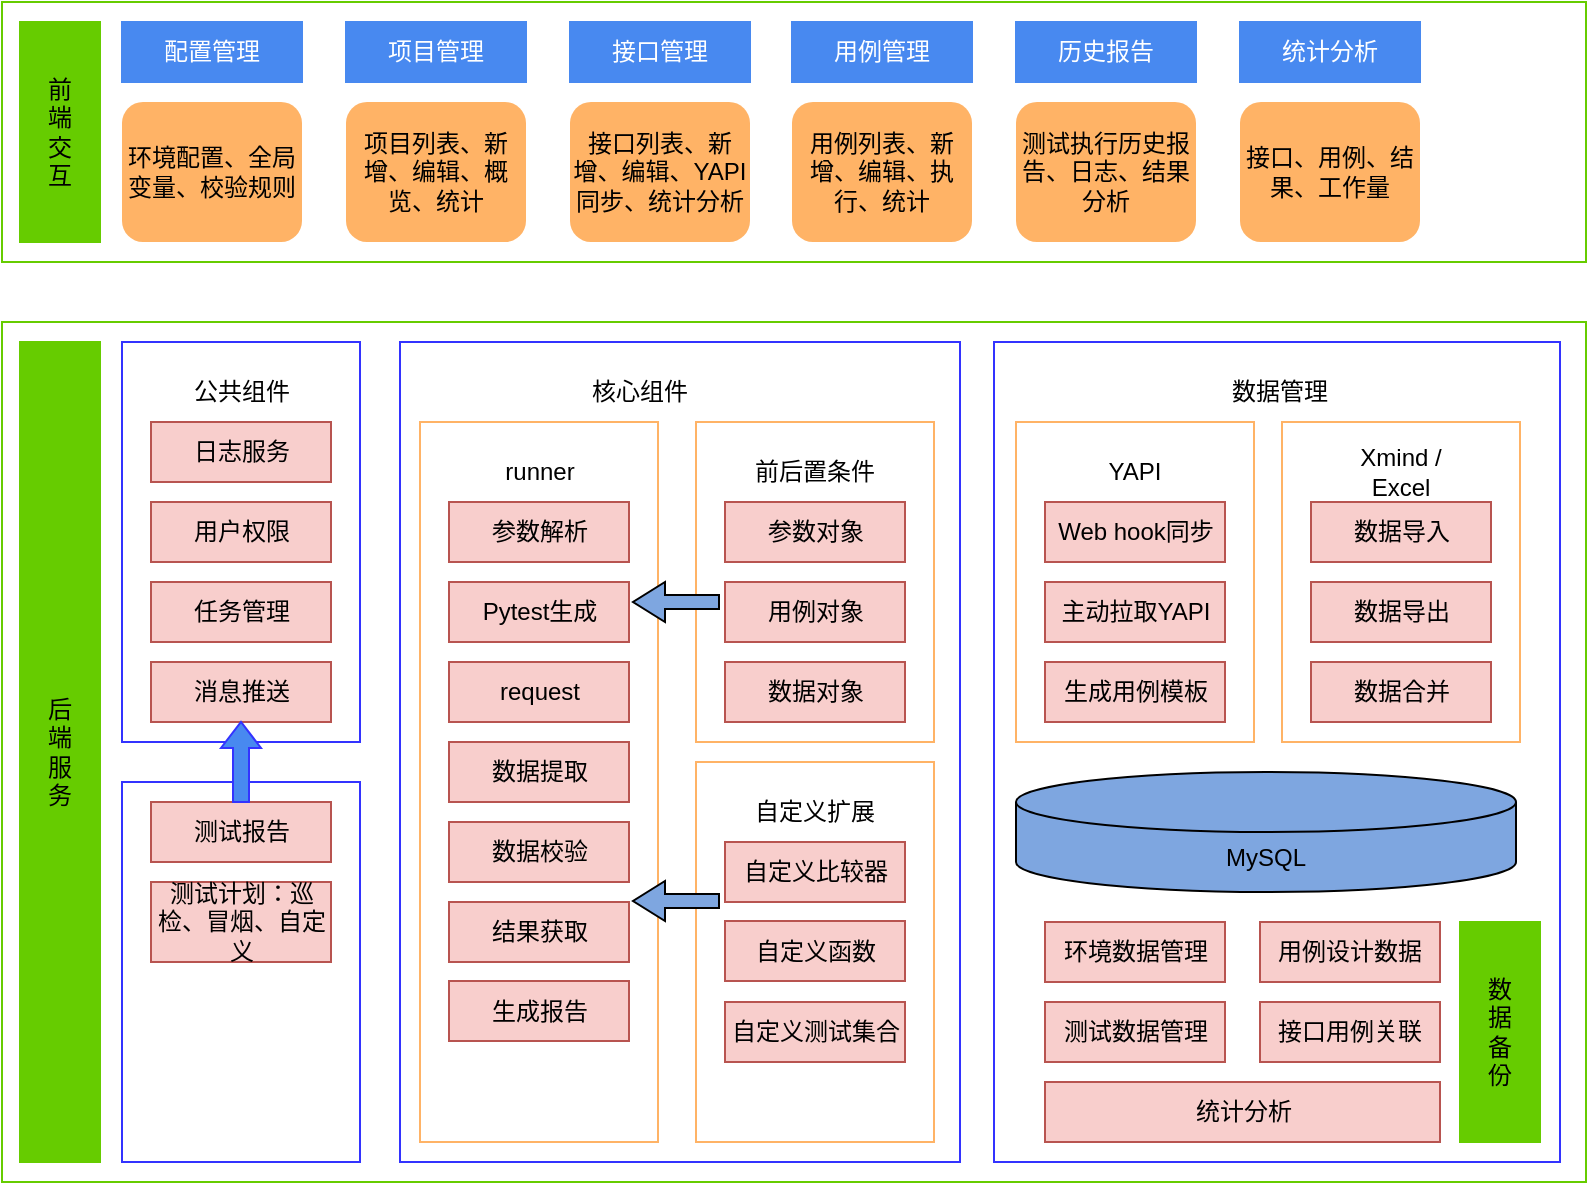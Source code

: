 <mxfile version="17.4.2" type="device"><diagram id="GexaiPbdIr_UlU-FSNs4" name="第 1 页"><mxGraphModel dx="1102" dy="865" grid="1" gridSize="10" guides="1" tooltips="1" connect="1" arrows="1" fold="1" page="1" pageScale="1" pageWidth="827" pageHeight="1169" math="0" shadow="0"><root><mxCell id="0"/><mxCell id="1" parent="0"/><mxCell id="gwuKZGX2JVdiMJvNUQ3L-1" value="" style="rounded=0;whiteSpace=wrap;html=1;strokeColor=#66CC00;" parent="1" vertex="1"><mxGeometry x="18" y="80" width="792" height="130" as="geometry"/></mxCell><mxCell id="gwuKZGX2JVdiMJvNUQ3L-2" value="前&lt;br&gt;端&lt;br&gt;交&lt;br&gt;互" style="rounded=0;whiteSpace=wrap;html=1;strokeColor=#66CC00;portConstraintRotation=0;horizontal=1;fillColor=#66CC00;" parent="1" vertex="1"><mxGeometry x="27" y="90" width="40" height="110" as="geometry"/></mxCell><mxCell id="gwuKZGX2JVdiMJvNUQ3L-3" value="配置管理" style="rounded=0;whiteSpace=wrap;html=1;strokeColor=#4889F0;fillColor=#4889F0;fontColor=#FFFFFF;" parent="1" vertex="1"><mxGeometry x="78" y="90" width="90" height="30" as="geometry"/></mxCell><mxCell id="gwuKZGX2JVdiMJvNUQ3L-8" value="环境配置、全局变量、校验规则" style="rounded=1;whiteSpace=wrap;html=1;strokeColor=none;fillColor=#FFB366;" parent="1" vertex="1"><mxGeometry x="78" y="130" width="90" height="70" as="geometry"/></mxCell><mxCell id="gwuKZGX2JVdiMJvNUQ3L-9" value="项目管理" style="rounded=0;whiteSpace=wrap;html=1;strokeColor=#4889F0;fillColor=#4889F0;fontColor=#FFFFFF;" parent="1" vertex="1"><mxGeometry x="190" y="90" width="90" height="30" as="geometry"/></mxCell><mxCell id="gwuKZGX2JVdiMJvNUQ3L-10" value="项目列表、新增、编辑、概览、统计" style="rounded=1;whiteSpace=wrap;html=1;strokeColor=none;fillColor=#FFB366;" parent="1" vertex="1"><mxGeometry x="190" y="130" width="90" height="70" as="geometry"/></mxCell><mxCell id="gwuKZGX2JVdiMJvNUQ3L-11" value="接口管理" style="rounded=0;whiteSpace=wrap;html=1;strokeColor=#4889F0;fillColor=#4889F0;fontColor=#FFFFFF;" parent="1" vertex="1"><mxGeometry x="302" y="90" width="90" height="30" as="geometry"/></mxCell><mxCell id="gwuKZGX2JVdiMJvNUQ3L-13" value="用例管理" style="rounded=0;whiteSpace=wrap;html=1;strokeColor=#4889F0;fillColor=#4889F0;fontColor=#FFFFFF;" parent="1" vertex="1"><mxGeometry x="413" y="90" width="90" height="30" as="geometry"/></mxCell><mxCell id="gwuKZGX2JVdiMJvNUQ3L-15" value="历史报告" style="rounded=0;whiteSpace=wrap;html=1;strokeColor=#4889F0;fillColor=#4889F0;fontColor=#FFFFFF;" parent="1" vertex="1"><mxGeometry x="525" y="90" width="90" height="30" as="geometry"/></mxCell><mxCell id="gwuKZGX2JVdiMJvNUQ3L-17" value="统计分析" style="rounded=0;whiteSpace=wrap;html=1;strokeColor=#4889F0;fillColor=#4889F0;fontColor=#FFFFFF;" parent="1" vertex="1"><mxGeometry x="637" y="90" width="90" height="30" as="geometry"/></mxCell><mxCell id="gwuKZGX2JVdiMJvNUQ3L-18" value="接口、用例、结果、工作量" style="rounded=1;whiteSpace=wrap;html=1;strokeColor=none;fillColor=#FFB366;" parent="1" vertex="1"><mxGeometry x="637" y="130" width="90" height="70" as="geometry"/></mxCell><mxCell id="gwuKZGX2JVdiMJvNUQ3L-31" value="接口列表、新增、编辑、YAPI同步、统计分析" style="rounded=1;whiteSpace=wrap;html=1;strokeColor=none;fillColor=#FFB366;" parent="1" vertex="1"><mxGeometry x="302" y="130" width="90" height="70" as="geometry"/></mxCell><mxCell id="gwuKZGX2JVdiMJvNUQ3L-32" value="用例列表、新增、编辑、执行、统计" style="rounded=1;whiteSpace=wrap;html=1;strokeColor=none;fillColor=#FFB366;" parent="1" vertex="1"><mxGeometry x="413" y="130" width="90" height="70" as="geometry"/></mxCell><mxCell id="gwuKZGX2JVdiMJvNUQ3L-33" value="测试执行历史报告、日志、结果分析" style="rounded=1;whiteSpace=wrap;html=1;strokeColor=none;fillColor=#FFB366;" parent="1" vertex="1"><mxGeometry x="525" y="130" width="90" height="70" as="geometry"/></mxCell><mxCell id="gwuKZGX2JVdiMJvNUQ3L-39" value="" style="rounded=0;whiteSpace=wrap;html=1;fontColor=#FFFFFF;strokeColor=#66CC00;fillColor=#FFFFFF;" parent="1" vertex="1"><mxGeometry x="18" y="240" width="792" height="430" as="geometry"/></mxCell><mxCell id="rN4jrN7rmqs28ets79qT-1" value="后&lt;br&gt;端&lt;br&gt;服&lt;br&gt;务" style="rounded=0;whiteSpace=wrap;html=1;strokeColor=#66CC00;portConstraintRotation=0;horizontal=1;fillColor=#66CC00;" vertex="1" parent="1"><mxGeometry x="27" y="250" width="40" height="410" as="geometry"/></mxCell><mxCell id="rN4jrN7rmqs28ets79qT-2" value="" style="rounded=0;whiteSpace=wrap;html=1;strokeColor=#3333FF;" vertex="1" parent="1"><mxGeometry x="78" y="250" width="119" height="200" as="geometry"/></mxCell><mxCell id="rN4jrN7rmqs28ets79qT-4" value="日志服务" style="rounded=0;whiteSpace=wrap;html=1;strokeColor=#b85450;fillColor=#f8cecc;" vertex="1" parent="1"><mxGeometry x="92.5" y="290" width="90" height="30" as="geometry"/></mxCell><mxCell id="rN4jrN7rmqs28ets79qT-6" value="公共组件" style="text;html=1;strokeColor=none;fillColor=none;align=center;verticalAlign=middle;whiteSpace=wrap;rounded=0;" vertex="1" parent="1"><mxGeometry x="107.5" y="260" width="60" height="30" as="geometry"/></mxCell><mxCell id="rN4jrN7rmqs28ets79qT-7" value="用户权限" style="rounded=0;whiteSpace=wrap;html=1;strokeColor=#b85450;fillColor=#f8cecc;" vertex="1" parent="1"><mxGeometry x="92.5" y="330" width="90" height="30" as="geometry"/></mxCell><mxCell id="rN4jrN7rmqs28ets79qT-8" value="任务管理" style="rounded=0;whiteSpace=wrap;html=1;strokeColor=#b85450;fillColor=#f8cecc;" vertex="1" parent="1"><mxGeometry x="92.5" y="370" width="90" height="30" as="geometry"/></mxCell><mxCell id="rN4jrN7rmqs28ets79qT-9" value="消息推送" style="rounded=0;whiteSpace=wrap;html=1;strokeColor=#b85450;fillColor=#f8cecc;" vertex="1" parent="1"><mxGeometry x="92.5" y="410" width="90" height="30" as="geometry"/></mxCell><mxCell id="rN4jrN7rmqs28ets79qT-10" value="" style="rounded=0;whiteSpace=wrap;html=1;strokeColor=#3333FF;" vertex="1" parent="1"><mxGeometry x="78" y="470" width="119" height="190" as="geometry"/></mxCell><mxCell id="rN4jrN7rmqs28ets79qT-12" value="测试报告" style="rounded=0;whiteSpace=wrap;html=1;strokeColor=#b85450;fillColor=#f8cecc;" vertex="1" parent="1"><mxGeometry x="92.5" y="480" width="90" height="30" as="geometry"/></mxCell><mxCell id="rN4jrN7rmqs28ets79qT-13" value="测试计划：巡检、冒烟、自定义" style="rounded=0;whiteSpace=wrap;html=1;strokeColor=#b85450;fillColor=#f8cecc;" vertex="1" parent="1"><mxGeometry x="92.5" y="520" width="90" height="40" as="geometry"/></mxCell><mxCell id="rN4jrN7rmqs28ets79qT-15" value="" style="html=1;shadow=0;dashed=0;align=center;verticalAlign=middle;shape=mxgraph.arrows2.arrow;dy=0.6;dx=13;direction=north;notch=0;strokeColor=#3333FF;fillColor=#4889F0;" vertex="1" parent="1"><mxGeometry x="127.5" y="440" width="20" height="40" as="geometry"/></mxCell><mxCell id="rN4jrN7rmqs28ets79qT-18" value="" style="rounded=0;whiteSpace=wrap;html=1;strokeColor=#3333FF;fillColor=none;" vertex="1" parent="1"><mxGeometry x="217" y="250" width="280" height="410" as="geometry"/></mxCell><mxCell id="rN4jrN7rmqs28ets79qT-20" value="" style="rounded=0;whiteSpace=wrap;html=1;strokeColor=#3333FF;fillColor=none;" vertex="1" parent="1"><mxGeometry x="514" y="250" width="283" height="410" as="geometry"/></mxCell><mxCell id="rN4jrN7rmqs28ets79qT-21" value="核心组件" style="text;html=1;strokeColor=none;fillColor=none;align=center;verticalAlign=middle;whiteSpace=wrap;rounded=0;" vertex="1" parent="1"><mxGeometry x="307" y="260" width="60" height="30" as="geometry"/></mxCell><mxCell id="rN4jrN7rmqs28ets79qT-22" value="数据管理" style="text;html=1;strokeColor=none;fillColor=none;align=center;verticalAlign=middle;whiteSpace=wrap;rounded=0;" vertex="1" parent="1"><mxGeometry x="627" y="260" width="60" height="30" as="geometry"/></mxCell><mxCell id="rN4jrN7rmqs28ets79qT-23" value="" style="rounded=0;whiteSpace=wrap;html=1;strokeColor=#FFB366;" vertex="1" parent="1"><mxGeometry x="227" y="290" width="119" height="360" as="geometry"/></mxCell><mxCell id="rN4jrN7rmqs28ets79qT-24" value="" style="rounded=0;whiteSpace=wrap;html=1;strokeColor=#FFB366;" vertex="1" parent="1"><mxGeometry x="365" y="290" width="119" height="160" as="geometry"/></mxCell><mxCell id="rN4jrN7rmqs28ets79qT-25" value="" style="rounded=0;whiteSpace=wrap;html=1;strokeColor=#FFB366;" vertex="1" parent="1"><mxGeometry x="365" y="460" width="119" height="190" as="geometry"/></mxCell><mxCell id="rN4jrN7rmqs28ets79qT-26" value="runner" style="text;html=1;strokeColor=none;fillColor=none;align=center;verticalAlign=middle;whiteSpace=wrap;rounded=0;" vertex="1" parent="1"><mxGeometry x="256.5" y="300" width="60" height="30" as="geometry"/></mxCell><mxCell id="rN4jrN7rmqs28ets79qT-27" value="前后置条件" style="text;html=1;strokeColor=none;fillColor=none;align=center;verticalAlign=middle;whiteSpace=wrap;rounded=0;" vertex="1" parent="1"><mxGeometry x="389.25" y="300" width="70.5" height="30" as="geometry"/></mxCell><mxCell id="rN4jrN7rmqs28ets79qT-29" value="参数解析" style="rounded=0;whiteSpace=wrap;html=1;strokeColor=#b85450;fillColor=#f8cecc;" vertex="1" parent="1"><mxGeometry x="241.5" y="330" width="90" height="30" as="geometry"/></mxCell><mxCell id="rN4jrN7rmqs28ets79qT-30" value="Pytest生成" style="rounded=0;whiteSpace=wrap;html=1;strokeColor=#b85450;fillColor=#f8cecc;" vertex="1" parent="1"><mxGeometry x="241.5" y="370" width="90" height="30" as="geometry"/></mxCell><mxCell id="rN4jrN7rmqs28ets79qT-31" value="request" style="rounded=0;whiteSpace=wrap;html=1;strokeColor=#b85450;fillColor=#f8cecc;" vertex="1" parent="1"><mxGeometry x="241.5" y="410" width="90" height="30" as="geometry"/></mxCell><mxCell id="rN4jrN7rmqs28ets79qT-32" value="数据提取" style="rounded=0;whiteSpace=wrap;html=1;strokeColor=#b85450;fillColor=#f8cecc;" vertex="1" parent="1"><mxGeometry x="241.5" y="450" width="90" height="30" as="geometry"/></mxCell><mxCell id="rN4jrN7rmqs28ets79qT-33" value="数据校验" style="rounded=0;whiteSpace=wrap;html=1;strokeColor=#b85450;fillColor=#f8cecc;" vertex="1" parent="1"><mxGeometry x="241.5" y="490" width="90" height="30" as="geometry"/></mxCell><mxCell id="rN4jrN7rmqs28ets79qT-34" value="结果获取" style="rounded=0;whiteSpace=wrap;html=1;strokeColor=#b85450;fillColor=#f8cecc;" vertex="1" parent="1"><mxGeometry x="241.5" y="530" width="90" height="30" as="geometry"/></mxCell><mxCell id="rN4jrN7rmqs28ets79qT-35" value="生成报告" style="rounded=0;whiteSpace=wrap;html=1;strokeColor=#b85450;fillColor=#f8cecc;" vertex="1" parent="1"><mxGeometry x="241.5" y="569.5" width="90" height="30" as="geometry"/></mxCell><mxCell id="rN4jrN7rmqs28ets79qT-36" value="参数对象" style="rounded=0;whiteSpace=wrap;html=1;strokeColor=#b85450;fillColor=#f8cecc;" vertex="1" parent="1"><mxGeometry x="379.5" y="330" width="90" height="30" as="geometry"/></mxCell><mxCell id="rN4jrN7rmqs28ets79qT-37" value="用例对象" style="rounded=0;whiteSpace=wrap;html=1;strokeColor=#b85450;fillColor=#f8cecc;" vertex="1" parent="1"><mxGeometry x="379.5" y="370" width="90" height="30" as="geometry"/></mxCell><mxCell id="rN4jrN7rmqs28ets79qT-38" value="数据对象" style="rounded=0;whiteSpace=wrap;html=1;strokeColor=#b85450;fillColor=#f8cecc;" vertex="1" parent="1"><mxGeometry x="379.5" y="410" width="90" height="30" as="geometry"/></mxCell><mxCell id="rN4jrN7rmqs28ets79qT-39" value="自定义扩展" style="text;html=1;strokeColor=none;fillColor=none;align=center;verticalAlign=middle;whiteSpace=wrap;rounded=0;" vertex="1" parent="1"><mxGeometry x="389.25" y="470" width="70.5" height="30" as="geometry"/></mxCell><mxCell id="rN4jrN7rmqs28ets79qT-40" value="自定义比较器" style="rounded=0;whiteSpace=wrap;html=1;strokeColor=#b85450;fillColor=#f8cecc;" vertex="1" parent="1"><mxGeometry x="379.5" y="500" width="90" height="30" as="geometry"/></mxCell><mxCell id="rN4jrN7rmqs28ets79qT-41" value="自定义函数" style="rounded=0;whiteSpace=wrap;html=1;strokeColor=#b85450;fillColor=#f8cecc;" vertex="1" parent="1"><mxGeometry x="379.5" y="539.5" width="90" height="30" as="geometry"/></mxCell><mxCell id="rN4jrN7rmqs28ets79qT-42" value="自定义测试集合" style="rounded=0;whiteSpace=wrap;html=1;strokeColor=#b85450;fillColor=#f8cecc;" vertex="1" parent="1"><mxGeometry x="379.5" y="580" width="90" height="30" as="geometry"/></mxCell><mxCell id="rN4jrN7rmqs28ets79qT-44" value="" style="rounded=0;whiteSpace=wrap;html=1;strokeColor=#FFB366;" vertex="1" parent="1"><mxGeometry x="525" y="290" width="119" height="160" as="geometry"/></mxCell><mxCell id="rN4jrN7rmqs28ets79qT-45" value="YAPI" style="text;html=1;strokeColor=none;fillColor=none;align=center;verticalAlign=middle;whiteSpace=wrap;rounded=0;" vertex="1" parent="1"><mxGeometry x="549.25" y="300" width="70.5" height="30" as="geometry"/></mxCell><mxCell id="rN4jrN7rmqs28ets79qT-46" value="Web hook同步" style="rounded=0;whiteSpace=wrap;html=1;strokeColor=#b85450;fillColor=#f8cecc;" vertex="1" parent="1"><mxGeometry x="539.5" y="330" width="90" height="30" as="geometry"/></mxCell><mxCell id="rN4jrN7rmqs28ets79qT-47" value="主动拉取YAPI" style="rounded=0;whiteSpace=wrap;html=1;strokeColor=#b85450;fillColor=#f8cecc;" vertex="1" parent="1"><mxGeometry x="539.5" y="370" width="90" height="30" as="geometry"/></mxCell><mxCell id="rN4jrN7rmqs28ets79qT-48" value="生成用例模板" style="rounded=0;whiteSpace=wrap;html=1;strokeColor=#b85450;fillColor=#f8cecc;" vertex="1" parent="1"><mxGeometry x="539.5" y="410" width="90" height="30" as="geometry"/></mxCell><mxCell id="rN4jrN7rmqs28ets79qT-49" value="" style="rounded=0;whiteSpace=wrap;html=1;strokeColor=#FFB366;" vertex="1" parent="1"><mxGeometry x="658" y="290" width="119" height="160" as="geometry"/></mxCell><mxCell id="rN4jrN7rmqs28ets79qT-50" value="Xmind / Excel" style="text;html=1;strokeColor=none;fillColor=none;align=center;verticalAlign=middle;whiteSpace=wrap;rounded=0;" vertex="1" parent="1"><mxGeometry x="682.25" y="300" width="70.5" height="30" as="geometry"/></mxCell><mxCell id="rN4jrN7rmqs28ets79qT-51" value="数据导入" style="rounded=0;whiteSpace=wrap;html=1;strokeColor=#b85450;fillColor=#f8cecc;" vertex="1" parent="1"><mxGeometry x="672.5" y="330" width="90" height="30" as="geometry"/></mxCell><mxCell id="rN4jrN7rmqs28ets79qT-52" value="数据导出" style="rounded=0;whiteSpace=wrap;html=1;strokeColor=#b85450;fillColor=#f8cecc;" vertex="1" parent="1"><mxGeometry x="672.5" y="370" width="90" height="30" as="geometry"/></mxCell><mxCell id="rN4jrN7rmqs28ets79qT-53" value="数据合并" style="rounded=0;whiteSpace=wrap;html=1;strokeColor=#b85450;fillColor=#f8cecc;" vertex="1" parent="1"><mxGeometry x="672.5" y="410" width="90" height="30" as="geometry"/></mxCell><mxCell id="rN4jrN7rmqs28ets79qT-54" value="MySQL" style="shape=cylinder3;whiteSpace=wrap;html=1;boundedLbl=1;backgroundOutline=1;size=15;strokeColor=#000000;fillColor=#7EA6E0;" vertex="1" parent="1"><mxGeometry x="525" y="465" width="250" height="60" as="geometry"/></mxCell><mxCell id="rN4jrN7rmqs28ets79qT-55" value="环境数据管理" style="rounded=0;whiteSpace=wrap;html=1;strokeColor=#b85450;fillColor=#f8cecc;" vertex="1" parent="1"><mxGeometry x="539.5" y="540" width="90" height="30" as="geometry"/></mxCell><mxCell id="rN4jrN7rmqs28ets79qT-56" value="测试数据管理" style="rounded=0;whiteSpace=wrap;html=1;strokeColor=#b85450;fillColor=#f8cecc;" vertex="1" parent="1"><mxGeometry x="539.5" y="580" width="90" height="30" as="geometry"/></mxCell><mxCell id="rN4jrN7rmqs28ets79qT-57" value="用例设计数据" style="rounded=0;whiteSpace=wrap;html=1;strokeColor=#b85450;fillColor=#f8cecc;" vertex="1" parent="1"><mxGeometry x="647" y="540" width="90" height="30" as="geometry"/></mxCell><mxCell id="rN4jrN7rmqs28ets79qT-58" value="接口用例关联" style="rounded=0;whiteSpace=wrap;html=1;strokeColor=#b85450;fillColor=#f8cecc;" vertex="1" parent="1"><mxGeometry x="647" y="580" width="90" height="30" as="geometry"/></mxCell><mxCell id="rN4jrN7rmqs28ets79qT-59" value="统计分析" style="rounded=0;whiteSpace=wrap;html=1;strokeColor=#b85450;fillColor=#f8cecc;" vertex="1" parent="1"><mxGeometry x="539.5" y="620" width="197.5" height="30" as="geometry"/></mxCell><mxCell id="rN4jrN7rmqs28ets79qT-60" value="数&lt;br&gt;据&lt;br&gt;备&lt;br&gt;份" style="rounded=0;whiteSpace=wrap;html=1;strokeColor=#66CC00;portConstraintRotation=0;horizontal=1;fillColor=#66CC00;" vertex="1" parent="1"><mxGeometry x="747" y="540" width="40" height="110" as="geometry"/></mxCell><mxCell id="rN4jrN7rmqs28ets79qT-61" value="" style="html=1;shadow=0;dashed=0;align=center;verticalAlign=middle;shape=mxgraph.arrows2.arrow;dy=0.65;dx=16;flipH=1;notch=0;strokeColor=#000000;fillColor=#7EA6E0;" vertex="1" parent="1"><mxGeometry x="333.5" y="370" width="43" height="20" as="geometry"/></mxCell><mxCell id="rN4jrN7rmqs28ets79qT-62" value="" style="html=1;shadow=0;dashed=0;align=center;verticalAlign=middle;shape=mxgraph.arrows2.arrow;dy=0.65;dx=16;flipH=1;notch=0;strokeColor=#000000;fillColor=#7EA6E0;" vertex="1" parent="1"><mxGeometry x="333.5" y="519.5" width="43" height="20" as="geometry"/></mxCell></root></mxGraphModel></diagram></mxfile>